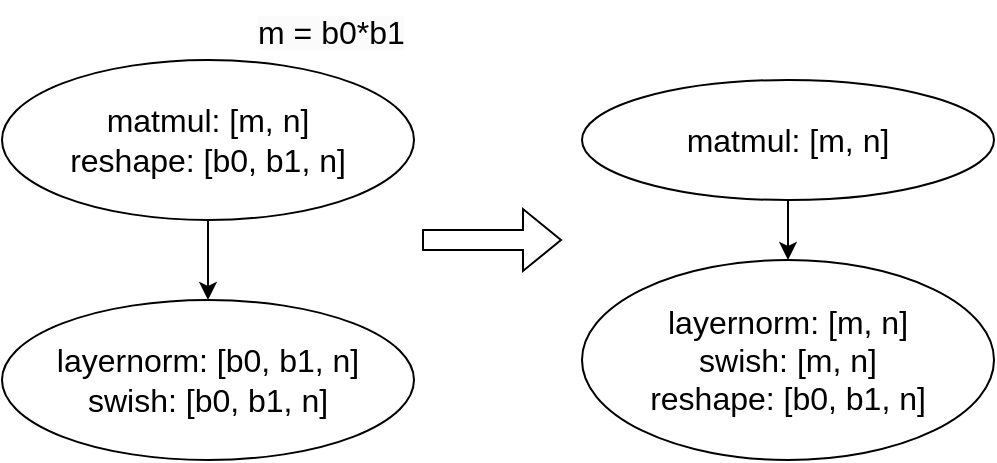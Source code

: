 <mxfile version="26.0.15">
  <diagram name="第 1 页" id="gctCLe9nXSVKJlzK6bDj">
    <mxGraphModel dx="1242" dy="785" grid="1" gridSize="10" guides="1" tooltips="1" connect="1" arrows="1" fold="1" page="1" pageScale="1" pageWidth="827" pageHeight="1169" math="0" shadow="0">
      <root>
        <mxCell id="0" />
        <mxCell id="1" parent="0" />
        <mxCell id="zd11rC6VpMuPoMnVmV5P-4" value="" style="edgeStyle=orthogonalEdgeStyle;rounded=0;orthogonalLoop=1;jettySize=auto;html=1;" edge="1" parent="1" source="zd11rC6VpMuPoMnVmV5P-2" target="zd11rC6VpMuPoMnVmV5P-3">
          <mxGeometry relative="1" as="geometry" />
        </mxCell>
        <mxCell id="zd11rC6VpMuPoMnVmV5P-2" value="&lt;font style=&quot;font-size: 16px;&quot;&gt;matmul: [m, n]&lt;/font&gt;&lt;div&gt;&lt;font style=&quot;font-size: 16px;&quot;&gt;reshape: [b0, b1, n]&lt;/font&gt;&lt;/div&gt;" style="ellipse;whiteSpace=wrap;html=1;" vertex="1" parent="1">
          <mxGeometry x="120" y="230" width="206" height="80" as="geometry" />
        </mxCell>
        <mxCell id="zd11rC6VpMuPoMnVmV5P-3" value="&lt;div&gt;&lt;font style=&quot;font-size: 16px;&quot;&gt;layernorm: [b0, b1, n]&lt;/font&gt;&lt;/div&gt;&lt;div&gt;&lt;font style=&quot;font-size: 16px;&quot;&gt;swish: [b0, b1, n]&lt;/font&gt;&lt;/div&gt;" style="ellipse;whiteSpace=wrap;html=1;" vertex="1" parent="1">
          <mxGeometry x="120" y="350" width="206" height="80" as="geometry" />
        </mxCell>
        <mxCell id="zd11rC6VpMuPoMnVmV5P-5" value="" style="edgeStyle=orthogonalEdgeStyle;rounded=0;orthogonalLoop=1;jettySize=auto;html=1;" edge="1" parent="1" source="zd11rC6VpMuPoMnVmV5P-6" target="zd11rC6VpMuPoMnVmV5P-7">
          <mxGeometry relative="1" as="geometry" />
        </mxCell>
        <mxCell id="zd11rC6VpMuPoMnVmV5P-6" value="&lt;font style=&quot;font-size: 16px;&quot;&gt;matmul: [m, n]&lt;/font&gt;" style="ellipse;whiteSpace=wrap;html=1;" vertex="1" parent="1">
          <mxGeometry x="410" y="240" width="206" height="60" as="geometry" />
        </mxCell>
        <mxCell id="zd11rC6VpMuPoMnVmV5P-7" value="&lt;div&gt;&lt;span style=&quot;font-size: 16px; background-color: transparent; color: light-dark(rgb(0, 0, 0), rgb(255, 255, 255));&quot;&gt;layernorm: [m, n]&lt;/span&gt;&lt;/div&gt;&lt;div&gt;&lt;font style=&quot;font-size: 16px;&quot;&gt;swish: [m, n]&lt;/font&gt;&lt;/div&gt;&lt;div&gt;&lt;span style=&quot;font-size: 16px;&quot;&gt;reshape: [b0, b1, n]&lt;/span&gt;&lt;/div&gt;" style="ellipse;whiteSpace=wrap;html=1;" vertex="1" parent="1">
          <mxGeometry x="410" y="330" width="206" height="100" as="geometry" />
        </mxCell>
        <mxCell id="zd11rC6VpMuPoMnVmV5P-8" value="&lt;span style=&quot;color: rgb(0, 0, 0); font-family: Helvetica; font-size: 16px; font-style: normal; font-variant-ligatures: normal; font-variant-caps: normal; font-weight: 400; letter-spacing: normal; orphans: 2; text-align: center; text-indent: 0px; text-transform: none; widows: 2; word-spacing: 0px; -webkit-text-stroke-width: 0px; white-space: normal; background-color: rgb(251, 251, 251); text-decoration-thickness: initial; text-decoration-style: initial; text-decoration-color: initial; float: none; display: inline !important;&quot;&gt;m = b0*b1&lt;/span&gt;" style="text;whiteSpace=wrap;html=1;" vertex="1" parent="1">
          <mxGeometry x="246" y="200" width="80" height="40" as="geometry" />
        </mxCell>
        <mxCell id="zd11rC6VpMuPoMnVmV5P-10" value="" style="shape=flexArrow;endArrow=classic;html=1;rounded=0;" edge="1" parent="1">
          <mxGeometry width="50" height="50" relative="1" as="geometry">
            <mxPoint x="330" y="320" as="sourcePoint" />
            <mxPoint x="400" y="320" as="targetPoint" />
          </mxGeometry>
        </mxCell>
      </root>
    </mxGraphModel>
  </diagram>
</mxfile>
